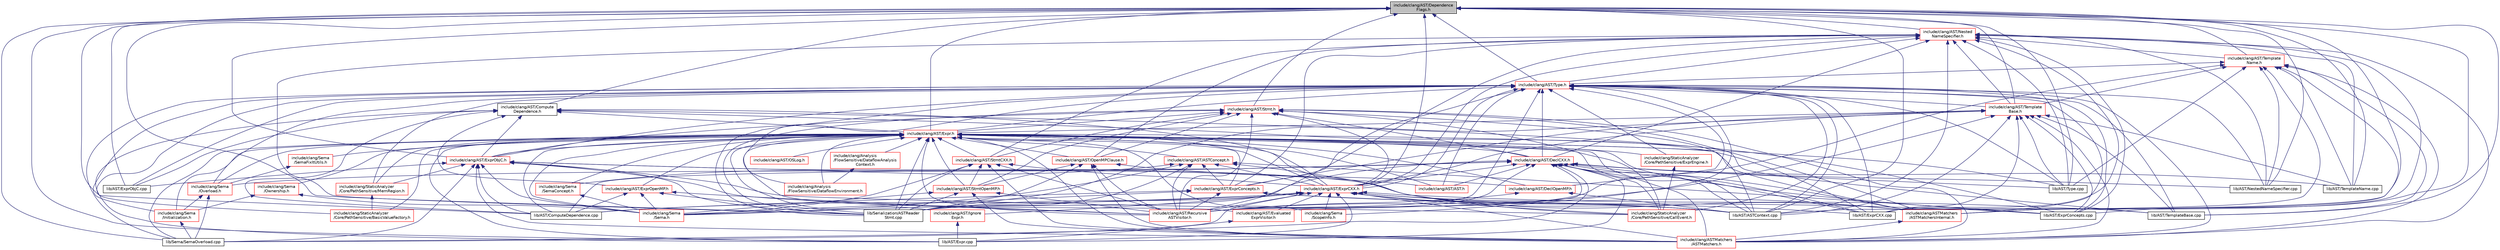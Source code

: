 digraph "include/clang/AST/DependenceFlags.h"
{
 // LATEX_PDF_SIZE
  bgcolor="transparent";
  edge [fontname="Helvetica",fontsize="10",labelfontname="Helvetica",labelfontsize="10"];
  node [fontname="Helvetica",fontsize="10",shape=record];
  Node1 [label="include/clang/AST/Dependence\lFlags.h",height=0.2,width=0.4,color="black", fillcolor="grey75", style="filled", fontcolor="black",tooltip=" "];
  Node1 -> Node2 [dir="back",color="midnightblue",fontsize="10",style="solid",fontname="Helvetica"];
  Node2 [label="include/clang/AST/Compute\lDependence.h",height=0.2,width=0.4,color="black",URL="$ComputeDependence_8h.html",tooltip=" "];
  Node2 -> Node3 [dir="back",color="midnightblue",fontsize="10",style="solid",fontname="Helvetica"];
  Node3 [label="include/clang/AST/Expr.h",height=0.2,width=0.4,color="red",URL="$Expr_8h.html",tooltip=" "];
  Node3 -> Node4 [dir="back",color="midnightblue",fontsize="10",style="solid",fontname="Helvetica"];
  Node4 [label="include/clang/Analysis\l/FlowSensitive/DataflowAnalysis\lContext.h",height=0.2,width=0.4,color="red",URL="$DataflowAnalysisContext_8h.html",tooltip=" "];
  Node4 -> Node5 [dir="back",color="midnightblue",fontsize="10",style="solid",fontname="Helvetica"];
  Node5 [label="include/clang/Analysis\l/FlowSensitive/DataflowEnvironment.h",height=0.2,width=0.4,color="red",URL="$DataflowEnvironment_8h.html",tooltip=" "];
  Node3 -> Node5 [dir="back",color="midnightblue",fontsize="10",style="solid",fontname="Helvetica"];
  Node3 -> Node21 [dir="back",color="midnightblue",fontsize="10",style="solid",fontname="Helvetica"];
  Node21 [label="include/clang/AST/AST.h",height=0.2,width=0.4,color="red",URL="$AST_8h.html",tooltip=" "];
  Node3 -> Node36 [dir="back",color="midnightblue",fontsize="10",style="solid",fontname="Helvetica"];
  Node36 [label="include/clang/AST/ASTConcept.h",height=0.2,width=0.4,color="red",URL="$ASTConcept_8h.html",tooltip="This file provides AST data structures related to concepts."];
  Node36 -> Node203 [dir="back",color="midnightblue",fontsize="10",style="solid",fontname="Helvetica"];
  Node203 [label="include/clang/AST/ExprConcepts.h",height=0.2,width=0.4,color="red",URL="$ExprConcepts_8h.html",tooltip=" "];
  Node203 -> Node94 [dir="back",color="midnightblue",fontsize="10",style="solid",fontname="Helvetica"];
  Node94 [label="include/clang/AST/Recursive\lASTVisitor.h",height=0.2,width=0.4,color="red",URL="$RecursiveASTVisitor_8h.html",tooltip=" "];
  Node203 -> Node250 [dir="back",color="midnightblue",fontsize="10",style="solid",fontname="Helvetica"];
  Node250 [label="include/clang/Sema\l/Sema.h",height=0.2,width=0.4,color="red",URL="$Sema_8h.html",tooltip=" "];
  Node203 -> Node319 [dir="back",color="midnightblue",fontsize="10",style="solid",fontname="Helvetica"];
  Node319 [label="lib/AST/ASTContext.cpp",height=0.2,width=0.4,color="black",URL="$ASTContext_8cpp.html",tooltip=" "];
  Node203 -> Node320 [dir="back",color="midnightblue",fontsize="10",style="solid",fontname="Helvetica"];
  Node320 [label="lib/AST/ComputeDependence.cpp",height=0.2,width=0.4,color="black",URL="$ComputeDependence_8cpp.html",tooltip=" "];
  Node203 -> Node321 [dir="back",color="midnightblue",fontsize="10",style="solid",fontname="Helvetica"];
  Node321 [label="lib/AST/ExprConcepts.cpp",height=0.2,width=0.4,color="black",URL="$ExprConcepts_8cpp.html",tooltip=" "];
  Node36 -> Node324 [dir="back",color="midnightblue",fontsize="10",style="solid",fontname="Helvetica"];
  Node324 [label="include/clang/AST/ExprCXX.h",height=0.2,width=0.4,color="red",URL="$ExprCXX_8h.html",tooltip=" "];
  Node324 -> Node208 [dir="back",color="midnightblue",fontsize="10",style="solid",fontname="Helvetica"];
  Node208 [label="include/clang/AST/Evaluated\lExprVisitor.h",height=0.2,width=0.4,color="red",URL="$EvaluatedExprVisitor_8h.html",tooltip=" "];
  Node208 -> Node209 [dir="back",color="midnightblue",fontsize="10",style="solid",fontname="Helvetica"];
  Node209 [label="lib/AST/Expr.cpp",height=0.2,width=0.4,color="black",URL="$Expr_8cpp.html",tooltip=" "];
  Node324 -> Node556 [dir="back",color="midnightblue",fontsize="10",style="solid",fontname="Helvetica"];
  Node556 [label="include/clang/AST/Ignore\lExpr.h",height=0.2,width=0.4,color="red",URL="$IgnoreExpr_8h.html",tooltip=" "];
  Node556 -> Node209 [dir="back",color="midnightblue",fontsize="10",style="solid",fontname="Helvetica"];
  Node324 -> Node94 [dir="back",color="midnightblue",fontsize="10",style="solid",fontname="Helvetica"];
  Node324 -> Node151 [dir="back",color="midnightblue",fontsize="10",style="solid",fontname="Helvetica"];
  Node151 [label="include/clang/ASTMatchers\l/ASTMatchers.h",height=0.2,width=0.4,color="red",URL="$ASTMatchers_8h.html",tooltip=" "];
  Node324 -> Node195 [dir="back",color="midnightblue",fontsize="10",style="solid",fontname="Helvetica"];
  Node195 [label="include/clang/ASTMatchers\l/ASTMatchersInternal.h",height=0.2,width=0.4,color="red",URL="$ASTMatchersInternal_8h.html",tooltip=" "];
  Node195 -> Node151 [dir="back",color="midnightblue",fontsize="10",style="solid",fontname="Helvetica"];
  Node324 -> Node557 [dir="back",color="midnightblue",fontsize="10",style="solid",fontname="Helvetica"];
  Node557 [label="include/clang/Sema\l/ScopeInfo.h",height=0.2,width=0.4,color="red",URL="$ScopeInfo_8h.html",tooltip=" "];
  Node324 -> Node250 [dir="back",color="midnightblue",fontsize="10",style="solid",fontname="Helvetica"];
  Node324 -> Node365 [dir="back",color="midnightblue",fontsize="10",style="solid",fontname="Helvetica"];
  Node365 [label="include/clang/StaticAnalyzer\l/Core/PathSensitive/CallEvent.h",height=0.2,width=0.4,color="red",URL="$CallEvent_8h.html",tooltip=" "];
  Node324 -> Node319 [dir="back",color="midnightblue",fontsize="10",style="solid",fontname="Helvetica"];
  Node324 -> Node320 [dir="back",color="midnightblue",fontsize="10",style="solid",fontname="Helvetica"];
  Node324 -> Node209 [dir="back",color="midnightblue",fontsize="10",style="solid",fontname="Helvetica"];
  Node324 -> Node562 [dir="back",color="midnightblue",fontsize="10",style="solid",fontname="Helvetica"];
  Node562 [label="lib/AST/ExprCXX.cpp",height=0.2,width=0.4,color="black",URL="$ExprCXX_8cpp.html",tooltip=" "];
  Node324 -> Node567 [dir="back",color="midnightblue",fontsize="10",style="solid",fontname="Helvetica"];
  Node567 [label="lib/AST/TemplateBase.cpp",height=0.2,width=0.4,color="black",URL="$TemplateBase_8cpp.html",tooltip=" "];
  Node324 -> Node84 [dir="back",color="midnightblue",fontsize="10",style="solid",fontname="Helvetica"];
  Node84 [label="lib/Sema/SemaOverload.cpp",height=0.2,width=0.4,color="black",URL="$SemaOverload_8cpp.html",tooltip=" "];
  Node324 -> Node43 [dir="back",color="midnightblue",fontsize="10",style="solid",fontname="Helvetica"];
  Node43 [label="lib/Serialization/ASTReader\lStmt.cpp",height=0.2,width=0.4,color="black",URL="$ASTReaderStmt_8cpp.html",tooltip=" "];
  Node36 -> Node94 [dir="back",color="midnightblue",fontsize="10",style="solid",fontname="Helvetica"];
  Node36 -> Node250 [dir="back",color="midnightblue",fontsize="10",style="solid",fontname="Helvetica"];
  Node36 -> Node631 [dir="back",color="midnightblue",fontsize="10",style="solid",fontname="Helvetica"];
  Node631 [label="include/clang/Sema\l/SemaConcept.h",height=0.2,width=0.4,color="red",URL="$SemaConcept_8h.html",tooltip=" "];
  Node631 -> Node250 [dir="back",color="midnightblue",fontsize="10",style="solid",fontname="Helvetica"];
  Node36 -> Node319 [dir="back",color="midnightblue",fontsize="10",style="solid",fontname="Helvetica"];
  Node36 -> Node321 [dir="back",color="midnightblue",fontsize="10",style="solid",fontname="Helvetica"];
  Node36 -> Node43 [dir="back",color="midnightblue",fontsize="10",style="solid",fontname="Helvetica"];
  Node3 -> Node647 [dir="back",color="midnightblue",fontsize="10",style="solid",fontname="Helvetica"];
  Node647 [label="include/clang/AST/DeclCXX.h",height=0.2,width=0.4,color="red",URL="$DeclCXX_8h.html",tooltip=" "];
  Node647 -> Node21 [dir="back",color="midnightblue",fontsize="10",style="solid",fontname="Helvetica"];
  Node647 -> Node208 [dir="back",color="midnightblue",fontsize="10",style="solid",fontname="Helvetica"];
  Node647 -> Node324 [dir="back",color="midnightblue",fontsize="10",style="solid",fontname="Helvetica"];
  Node647 -> Node94 [dir="back",color="midnightblue",fontsize="10",style="solid",fontname="Helvetica"];
  Node647 -> Node151 [dir="back",color="midnightblue",fontsize="10",style="solid",fontname="Helvetica"];
  Node647 -> Node195 [dir="back",color="midnightblue",fontsize="10",style="solid",fontname="Helvetica"];
  Node647 -> Node629 [dir="back",color="midnightblue",fontsize="10",style="solid",fontname="Helvetica"];
  Node629 [label="include/clang/Sema\l/Overload.h",height=0.2,width=0.4,color="red",URL="$Overload_8h.html",tooltip=" "];
  Node629 -> Node630 [dir="back",color="midnightblue",fontsize="10",style="solid",fontname="Helvetica"];
  Node630 [label="include/clang/Sema\l/Initialization.h",height=0.2,width=0.4,color="red",URL="$Initialization_8h.html",tooltip=" "];
  Node630 -> Node84 [dir="back",color="midnightblue",fontsize="10",style="solid",fontname="Helvetica"];
  Node629 -> Node84 [dir="back",color="midnightblue",fontsize="10",style="solid",fontname="Helvetica"];
  Node647 -> Node365 [dir="back",color="midnightblue",fontsize="10",style="solid",fontname="Helvetica"];
  Node647 -> Node319 [dir="back",color="midnightblue",fontsize="10",style="solid",fontname="Helvetica"];
  Node647 -> Node320 [dir="back",color="midnightblue",fontsize="10",style="solid",fontname="Helvetica"];
  Node647 -> Node209 [dir="back",color="midnightblue",fontsize="10",style="solid",fontname="Helvetica"];
  Node647 -> Node562 [dir="back",color="midnightblue",fontsize="10",style="solid",fontname="Helvetica"];
  Node647 -> Node638 [dir="back",color="midnightblue",fontsize="10",style="solid",fontname="Helvetica"];
  Node638 [label="lib/AST/NestedNameSpecifier.cpp",height=0.2,width=0.4,color="black",URL="$NestedNameSpecifier_8cpp.html",tooltip=" "];
  Node647 -> Node639 [dir="back",color="midnightblue",fontsize="10",style="solid",fontname="Helvetica"];
  Node639 [label="lib/AST/TemplateName.cpp",height=0.2,width=0.4,color="black",URL="$TemplateName_8cpp.html",tooltip=" "];
  Node647 -> Node640 [dir="back",color="midnightblue",fontsize="10",style="solid",fontname="Helvetica"];
  Node640 [label="lib/AST/Type.cpp",height=0.2,width=0.4,color="black",URL="$Type_8cpp.html",tooltip=" "];
  Node647 -> Node84 [dir="back",color="midnightblue",fontsize="10",style="solid",fontname="Helvetica"];
  Node647 -> Node43 [dir="back",color="midnightblue",fontsize="10",style="solid",fontname="Helvetica"];
  Node3 -> Node753 [dir="back",color="midnightblue",fontsize="10",style="solid",fontname="Helvetica"];
  Node753 [label="include/clang/AST/DeclOpenMP.h",height=0.2,width=0.4,color="red",URL="$DeclOpenMP_8h.html",tooltip=" "];
  Node753 -> Node94 [dir="back",color="midnightblue",fontsize="10",style="solid",fontname="Helvetica"];
  Node753 -> Node319 [dir="back",color="midnightblue",fontsize="10",style="solid",fontname="Helvetica"];
  Node3 -> Node208 [dir="back",color="midnightblue",fontsize="10",style="solid",fontname="Helvetica"];
  Node3 -> Node203 [dir="back",color="midnightblue",fontsize="10",style="solid",fontname="Helvetica"];
  Node3 -> Node324 [dir="back",color="midnightblue",fontsize="10",style="solid",fontname="Helvetica"];
  Node3 -> Node756 [dir="back",color="midnightblue",fontsize="10",style="solid",fontname="Helvetica"];
  Node756 [label="include/clang/AST/ExprObjC.h",height=0.2,width=0.4,color="red",URL="$ExprObjC_8h.html",tooltip=" "];
  Node756 -> Node21 [dir="back",color="midnightblue",fontsize="10",style="solid",fontname="Helvetica"];
  Node756 -> Node94 [dir="back",color="midnightblue",fontsize="10",style="solid",fontname="Helvetica"];
  Node756 -> Node151 [dir="back",color="midnightblue",fontsize="10",style="solid",fontname="Helvetica"];
  Node756 -> Node195 [dir="back",color="midnightblue",fontsize="10",style="solid",fontname="Helvetica"];
  Node756 -> Node250 [dir="back",color="midnightblue",fontsize="10",style="solid",fontname="Helvetica"];
  Node756 -> Node365 [dir="back",color="midnightblue",fontsize="10",style="solid",fontname="Helvetica"];
  Node756 -> Node534 [dir="back",color="midnightblue",fontsize="10",style="solid",fontname="Helvetica"];
  Node534 [label="include/clang/StaticAnalyzer\l/Core/PathSensitive/MemRegion.h",height=0.2,width=0.4,color="red",URL="$MemRegion_8h.html",tooltip=" "];
  Node534 -> Node535 [dir="back",color="midnightblue",fontsize="10",style="solid",fontname="Helvetica"];
  Node535 [label="include/clang/StaticAnalyzer\l/Core/PathSensitive/BasicValueFactory.h",height=0.2,width=0.4,color="red",URL="$BasicValueFactory_8h.html",tooltip=" "];
  Node756 -> Node320 [dir="back",color="midnightblue",fontsize="10",style="solid",fontname="Helvetica"];
  Node756 -> Node758 [dir="back",color="midnightblue",fontsize="10",style="solid",fontname="Helvetica"];
  Node758 [label="lib/AST/ExprObjC.cpp",height=0.2,width=0.4,color="black",URL="$ExprObjC_8cpp.html",tooltip=" "];
  Node756 -> Node84 [dir="back",color="midnightblue",fontsize="10",style="solid",fontname="Helvetica"];
  Node756 -> Node43 [dir="back",color="midnightblue",fontsize="10",style="solid",fontname="Helvetica"];
  Node3 -> Node759 [dir="back",color="midnightblue",fontsize="10",style="solid",fontname="Helvetica"];
  Node759 [label="include/clang/AST/ExprOpenMP.h",height=0.2,width=0.4,color="red",URL="$ExprOpenMP_8h.html",tooltip=" "];
  Node759 -> Node94 [dir="back",color="midnightblue",fontsize="10",style="solid",fontname="Helvetica"];
  Node759 -> Node250 [dir="back",color="midnightblue",fontsize="10",style="solid",fontname="Helvetica"];
  Node759 -> Node320 [dir="back",color="midnightblue",fontsize="10",style="solid",fontname="Helvetica"];
  Node759 -> Node43 [dir="back",color="midnightblue",fontsize="10",style="solid",fontname="Helvetica"];
  Node3 -> Node556 [dir="back",color="midnightblue",fontsize="10",style="solid",fontname="Helvetica"];
  Node3 -> Node760 [dir="back",color="midnightblue",fontsize="10",style="solid",fontname="Helvetica"];
  Node760 [label="include/clang/AST/OpenMPClause.h",height=0.2,width=0.4,color="red",URL="$OpenMPClause_8h.html",tooltip=" "];
  Node760 -> Node753 [dir="back",color="midnightblue",fontsize="10",style="solid",fontname="Helvetica"];
  Node760 -> Node94 [dir="back",color="midnightblue",fontsize="10",style="solid",fontname="Helvetica"];
  Node760 -> Node761 [dir="back",color="midnightblue",fontsize="10",style="solid",fontname="Helvetica"];
  Node761 [label="include/clang/AST/StmtOpenMP.h",height=0.2,width=0.4,color="red",URL="$StmtOpenMP_8h.html",tooltip=" "];
  Node761 -> Node94 [dir="back",color="midnightblue",fontsize="10",style="solid",fontname="Helvetica"];
  Node761 -> Node151 [dir="back",color="midnightblue",fontsize="10",style="solid",fontname="Helvetica"];
  Node761 -> Node250 [dir="back",color="midnightblue",fontsize="10",style="solid",fontname="Helvetica"];
  Node761 -> Node43 [dir="back",color="midnightblue",fontsize="10",style="solid",fontname="Helvetica"];
  Node760 -> Node151 [dir="back",color="midnightblue",fontsize="10",style="solid",fontname="Helvetica"];
  Node760 -> Node43 [dir="back",color="midnightblue",fontsize="10",style="solid",fontname="Helvetica"];
  Node3 -> Node763 [dir="back",color="midnightblue",fontsize="10",style="solid",fontname="Helvetica"];
  Node763 [label="include/clang/AST/OSLog.h",height=0.2,width=0.4,color="red",URL="$OSLog_8h.html",tooltip=" "];
  Node3 -> Node94 [dir="back",color="midnightblue",fontsize="10",style="solid",fontname="Helvetica"];
  Node3 -> Node765 [dir="back",color="midnightblue",fontsize="10",style="solid",fontname="Helvetica"];
  Node765 [label="include/clang/AST/StmtCXX.h",height=0.2,width=0.4,color="red",URL="$StmtCXX_8h.html",tooltip=" "];
  Node765 -> Node324 [dir="back",color="midnightblue",fontsize="10",style="solid",fontname="Helvetica"];
  Node765 -> Node94 [dir="back",color="midnightblue",fontsize="10",style="solid",fontname="Helvetica"];
  Node765 -> Node761 [dir="back",color="midnightblue",fontsize="10",style="solid",fontname="Helvetica"];
  Node765 -> Node151 [dir="back",color="midnightblue",fontsize="10",style="solid",fontname="Helvetica"];
  Node765 -> Node250 [dir="back",color="midnightblue",fontsize="10",style="solid",fontname="Helvetica"];
  Node765 -> Node43 [dir="back",color="midnightblue",fontsize="10",style="solid",fontname="Helvetica"];
  Node3 -> Node761 [dir="back",color="midnightblue",fontsize="10",style="solid",fontname="Helvetica"];
  Node3 -> Node151 [dir="back",color="midnightblue",fontsize="10",style="solid",fontname="Helvetica"];
  Node3 -> Node195 [dir="back",color="midnightblue",fontsize="10",style="solid",fontname="Helvetica"];
  Node3 -> Node630 [dir="back",color="midnightblue",fontsize="10",style="solid",fontname="Helvetica"];
  Node3 -> Node629 [dir="back",color="midnightblue",fontsize="10",style="solid",fontname="Helvetica"];
  Node3 -> Node768 [dir="back",color="midnightblue",fontsize="10",style="solid",fontname="Helvetica"];
  Node768 [label="include/clang/Sema\l/Ownership.h",height=0.2,width=0.4,color="red",URL="$Ownership_8h.html",tooltip=" "];
  Node768 -> Node630 [dir="back",color="midnightblue",fontsize="10",style="solid",fontname="Helvetica"];
  Node768 -> Node250 [dir="back",color="midnightblue",fontsize="10",style="solid",fontname="Helvetica"];
  Node3 -> Node557 [dir="back",color="midnightblue",fontsize="10",style="solid",fontname="Helvetica"];
  Node3 -> Node250 [dir="back",color="midnightblue",fontsize="10",style="solid",fontname="Helvetica"];
  Node3 -> Node631 [dir="back",color="midnightblue",fontsize="10",style="solid",fontname="Helvetica"];
  Node3 -> Node771 [dir="back",color="midnightblue",fontsize="10",style="solid",fontname="Helvetica"];
  Node771 [label="include/clang/Sema\l/SemaFixItUtils.h",height=0.2,width=0.4,color="red",URL="$SemaFixItUtils_8h.html",tooltip=" "];
  Node771 -> Node629 [dir="back",color="midnightblue",fontsize="10",style="solid",fontname="Helvetica"];
  Node3 -> Node535 [dir="back",color="midnightblue",fontsize="10",style="solid",fontname="Helvetica"];
  Node3 -> Node365 [dir="back",color="midnightblue",fontsize="10",style="solid",fontname="Helvetica"];
  Node3 -> Node364 [dir="back",color="midnightblue",fontsize="10",style="solid",fontname="Helvetica"];
  Node364 [label="include/clang/StaticAnalyzer\l/Core/PathSensitive/ExprEngine.h",height=0.2,width=0.4,color="red",URL="$ExprEngine_8h.html",tooltip=" "];
  Node364 -> Node365 [dir="back",color="midnightblue",fontsize="10",style="solid",fontname="Helvetica"];
  Node3 -> Node534 [dir="back",color="midnightblue",fontsize="10",style="solid",fontname="Helvetica"];
  Node3 -> Node319 [dir="back",color="midnightblue",fontsize="10",style="solid",fontname="Helvetica"];
  Node3 -> Node320 [dir="back",color="midnightblue",fontsize="10",style="solid",fontname="Helvetica"];
  Node3 -> Node209 [dir="back",color="midnightblue",fontsize="10",style="solid",fontname="Helvetica"];
  Node3 -> Node321 [dir="back",color="midnightblue",fontsize="10",style="solid",fontname="Helvetica"];
  Node3 -> Node562 [dir="back",color="midnightblue",fontsize="10",style="solid",fontname="Helvetica"];
  Node3 -> Node567 [dir="back",color="midnightblue",fontsize="10",style="solid",fontname="Helvetica"];
  Node3 -> Node640 [dir="back",color="midnightblue",fontsize="10",style="solid",fontname="Helvetica"];
  Node3 -> Node84 [dir="back",color="midnightblue",fontsize="10",style="solid",fontname="Helvetica"];
  Node3 -> Node43 [dir="back",color="midnightblue",fontsize="10",style="solid",fontname="Helvetica"];
  Node2 -> Node324 [dir="back",color="midnightblue",fontsize="10",style="solid",fontname="Helvetica"];
  Node2 -> Node756 [dir="back",color="midnightblue",fontsize="10",style="solid",fontname="Helvetica"];
  Node2 -> Node759 [dir="back",color="midnightblue",fontsize="10",style="solid",fontname="Helvetica"];
  Node2 -> Node320 [dir="back",color="midnightblue",fontsize="10",style="solid",fontname="Helvetica"];
  Node2 -> Node209 [dir="back",color="midnightblue",fontsize="10",style="solid",fontname="Helvetica"];
  Node2 -> Node321 [dir="back",color="midnightblue",fontsize="10",style="solid",fontname="Helvetica"];
  Node2 -> Node562 [dir="back",color="midnightblue",fontsize="10",style="solid",fontname="Helvetica"];
  Node2 -> Node758 [dir="back",color="midnightblue",fontsize="10",style="solid",fontname="Helvetica"];
  Node1 -> Node3 [dir="back",color="midnightblue",fontsize="10",style="solid",fontname="Helvetica"];
  Node1 -> Node324 [dir="back",color="midnightblue",fontsize="10",style="solid",fontname="Helvetica"];
  Node1 -> Node756 [dir="back",color="midnightblue",fontsize="10",style="solid",fontname="Helvetica"];
  Node1 -> Node787 [dir="back",color="midnightblue",fontsize="10",style="solid",fontname="Helvetica"];
  Node787 [label="include/clang/AST/Nested\lNameSpecifier.h",height=0.2,width=0.4,color="red",URL="$NestedNameSpecifier_8h.html",tooltip=" "];
  Node787 -> Node647 [dir="back",color="midnightblue",fontsize="10",style="solid",fontname="Helvetica"];
  Node787 -> Node203 [dir="back",color="midnightblue",fontsize="10",style="solid",fontname="Helvetica"];
  Node787 -> Node324 [dir="back",color="midnightblue",fontsize="10",style="solid",fontname="Helvetica"];
  Node787 -> Node760 [dir="back",color="midnightblue",fontsize="10",style="solid",fontname="Helvetica"];
  Node787 -> Node94 [dir="back",color="midnightblue",fontsize="10",style="solid",fontname="Helvetica"];
  Node787 -> Node765 [dir="back",color="midnightblue",fontsize="10",style="solid",fontname="Helvetica"];
  Node787 -> Node862 [dir="back",color="midnightblue",fontsize="10",style="solid",fontname="Helvetica"];
  Node862 [label="include/clang/AST/Template\lBase.h",height=0.2,width=0.4,color="red",URL="$TemplateBase_8h.html",tooltip=" "];
  Node862 -> Node3 [dir="back",color="midnightblue",fontsize="10",style="solid",fontname="Helvetica"];
  Node862 -> Node203 [dir="back",color="midnightblue",fontsize="10",style="solid",fontname="Helvetica"];
  Node862 -> Node324 [dir="back",color="midnightblue",fontsize="10",style="solid",fontname="Helvetica"];
  Node862 -> Node94 [dir="back",color="midnightblue",fontsize="10",style="solid",fontname="Helvetica"];
  Node862 -> Node151 [dir="back",color="midnightblue",fontsize="10",style="solid",fontname="Helvetica"];
  Node862 -> Node319 [dir="back",color="midnightblue",fontsize="10",style="solid",fontname="Helvetica"];
  Node862 -> Node321 [dir="back",color="midnightblue",fontsize="10",style="solid",fontname="Helvetica"];
  Node862 -> Node562 [dir="back",color="midnightblue",fontsize="10",style="solid",fontname="Helvetica"];
  Node862 -> Node567 [dir="back",color="midnightblue",fontsize="10",style="solid",fontname="Helvetica"];
  Node862 -> Node639 [dir="back",color="midnightblue",fontsize="10",style="solid",fontname="Helvetica"];
  Node862 -> Node640 [dir="back",color="midnightblue",fontsize="10",style="solid",fontname="Helvetica"];
  Node862 -> Node43 [dir="back",color="midnightblue",fontsize="10",style="solid",fontname="Helvetica"];
  Node787 -> Node867 [dir="back",color="midnightblue",fontsize="10",style="solid",fontname="Helvetica"];
  Node867 [label="include/clang/AST/Template\lName.h",height=0.2,width=0.4,color="red",URL="$TemplateName_8h.html",tooltip=" "];
  Node867 -> Node94 [dir="back",color="midnightblue",fontsize="10",style="solid",fontname="Helvetica"];
  Node867 -> Node862 [dir="back",color="midnightblue",fontsize="10",style="solid",fontname="Helvetica"];
  Node867 -> Node868 [dir="back",color="midnightblue",fontsize="10",style="solid",fontname="Helvetica"];
  Node868 [label="include/clang/AST/Type.h",height=0.2,width=0.4,color="red",URL="$Type_8h.html",tooltip=" "];
  Node868 -> Node5 [dir="back",color="midnightblue",fontsize="10",style="solid",fontname="Helvetica"];
  Node868 -> Node21 [dir="back",color="midnightblue",fontsize="10",style="solid",fontname="Helvetica"];
  Node868 -> Node647 [dir="back",color="midnightblue",fontsize="10",style="solid",fontname="Helvetica"];
  Node868 -> Node753 [dir="back",color="midnightblue",fontsize="10",style="solid",fontname="Helvetica"];
  Node868 -> Node3 [dir="back",color="midnightblue",fontsize="10",style="solid",fontname="Helvetica"];
  Node868 -> Node203 [dir="back",color="midnightblue",fontsize="10",style="solid",fontname="Helvetica"];
  Node868 -> Node324 [dir="back",color="midnightblue",fontsize="10",style="solid",fontname="Helvetica"];
  Node868 -> Node756 [dir="back",color="midnightblue",fontsize="10",style="solid",fontname="Helvetica"];
  Node868 -> Node94 [dir="back",color="midnightblue",fontsize="10",style="solid",fontname="Helvetica"];
  Node868 -> Node862 [dir="back",color="midnightblue",fontsize="10",style="solid",fontname="Helvetica"];
  Node868 -> Node151 [dir="back",color="midnightblue",fontsize="10",style="solid",fontname="Helvetica"];
  Node868 -> Node195 [dir="back",color="midnightblue",fontsize="10",style="solid",fontname="Helvetica"];
  Node868 -> Node630 [dir="back",color="midnightblue",fontsize="10",style="solid",fontname="Helvetica"];
  Node868 -> Node629 [dir="back",color="midnightblue",fontsize="10",style="solid",fontname="Helvetica"];
  Node868 -> Node557 [dir="back",color="midnightblue",fontsize="10",style="solid",fontname="Helvetica"];
  Node868 -> Node535 [dir="back",color="midnightblue",fontsize="10",style="solid",fontname="Helvetica"];
  Node868 -> Node365 [dir="back",color="midnightblue",fontsize="10",style="solid",fontname="Helvetica"];
  Node868 -> Node364 [dir="back",color="midnightblue",fontsize="10",style="solid",fontname="Helvetica"];
  Node868 -> Node534 [dir="back",color="midnightblue",fontsize="10",style="solid",fontname="Helvetica"];
  Node868 -> Node319 [dir="back",color="midnightblue",fontsize="10",style="solid",fontname="Helvetica"];
  Node868 -> Node321 [dir="back",color="midnightblue",fontsize="10",style="solid",fontname="Helvetica"];
  Node868 -> Node562 [dir="back",color="midnightblue",fontsize="10",style="solid",fontname="Helvetica"];
  Node868 -> Node758 [dir="back",color="midnightblue",fontsize="10",style="solid",fontname="Helvetica"];
  Node868 -> Node638 [dir="back",color="midnightblue",fontsize="10",style="solid",fontname="Helvetica"];
  Node868 -> Node567 [dir="back",color="midnightblue",fontsize="10",style="solid",fontname="Helvetica"];
  Node868 -> Node640 [dir="back",color="midnightblue",fontsize="10",style="solid",fontname="Helvetica"];
  Node868 -> Node84 [dir="back",color="midnightblue",fontsize="10",style="solid",fontname="Helvetica"];
  Node868 -> Node43 [dir="back",color="midnightblue",fontsize="10",style="solid",fontname="Helvetica"];
  Node867 -> Node151 [dir="back",color="midnightblue",fontsize="10",style="solid",fontname="Helvetica"];
  Node867 -> Node195 [dir="back",color="midnightblue",fontsize="10",style="solid",fontname="Helvetica"];
  Node867 -> Node319 [dir="back",color="midnightblue",fontsize="10",style="solid",fontname="Helvetica"];
  Node867 -> Node638 [dir="back",color="midnightblue",fontsize="10",style="solid",fontname="Helvetica"];
  Node867 -> Node567 [dir="back",color="midnightblue",fontsize="10",style="solid",fontname="Helvetica"];
  Node867 -> Node639 [dir="back",color="midnightblue",fontsize="10",style="solid",fontname="Helvetica"];
  Node867 -> Node640 [dir="back",color="midnightblue",fontsize="10",style="solid",fontname="Helvetica"];
  Node787 -> Node868 [dir="back",color="midnightblue",fontsize="10",style="solid",fontname="Helvetica"];
  Node787 -> Node151 [dir="back",color="midnightblue",fontsize="10",style="solid",fontname="Helvetica"];
  Node787 -> Node195 [dir="back",color="midnightblue",fontsize="10",style="solid",fontname="Helvetica"];
  Node787 -> Node319 [dir="back",color="midnightblue",fontsize="10",style="solid",fontname="Helvetica"];
  Node787 -> Node321 [dir="back",color="midnightblue",fontsize="10",style="solid",fontname="Helvetica"];
  Node787 -> Node562 [dir="back",color="midnightblue",fontsize="10",style="solid",fontname="Helvetica"];
  Node787 -> Node638 [dir="back",color="midnightblue",fontsize="10",style="solid",fontname="Helvetica"];
  Node787 -> Node639 [dir="back",color="midnightblue",fontsize="10",style="solid",fontname="Helvetica"];
  Node787 -> Node640 [dir="back",color="midnightblue",fontsize="10",style="solid",fontname="Helvetica"];
  Node787 -> Node43 [dir="back",color="midnightblue",fontsize="10",style="solid",fontname="Helvetica"];
  Node1 -> Node904 [dir="back",color="midnightblue",fontsize="10",style="solid",fontname="Helvetica"];
  Node904 [label="include/clang/AST/Stmt.h",height=0.2,width=0.4,color="red",URL="$Stmt_8h.html",tooltip=" "];
  Node904 -> Node647 [dir="back",color="midnightblue",fontsize="10",style="solid",fontname="Helvetica"];
  Node904 -> Node3 [dir="back",color="midnightblue",fontsize="10",style="solid",fontname="Helvetica"];
  Node904 -> Node324 [dir="back",color="midnightblue",fontsize="10",style="solid",fontname="Helvetica"];
  Node904 -> Node756 [dir="back",color="midnightblue",fontsize="10",style="solid",fontname="Helvetica"];
  Node904 -> Node760 [dir="back",color="midnightblue",fontsize="10",style="solid",fontname="Helvetica"];
  Node904 -> Node94 [dir="back",color="midnightblue",fontsize="10",style="solid",fontname="Helvetica"];
  Node904 -> Node765 [dir="back",color="midnightblue",fontsize="10",style="solid",fontname="Helvetica"];
  Node904 -> Node761 [dir="back",color="midnightblue",fontsize="10",style="solid",fontname="Helvetica"];
  Node904 -> Node151 [dir="back",color="midnightblue",fontsize="10",style="solid",fontname="Helvetica"];
  Node904 -> Node195 [dir="back",color="midnightblue",fontsize="10",style="solid",fontname="Helvetica"];
  Node904 -> Node365 [dir="back",color="midnightblue",fontsize="10",style="solid",fontname="Helvetica"];
  Node904 -> Node319 [dir="back",color="midnightblue",fontsize="10",style="solid",fontname="Helvetica"];
  Node904 -> Node43 [dir="back",color="midnightblue",fontsize="10",style="solid",fontname="Helvetica"];
  Node1 -> Node862 [dir="back",color="midnightblue",fontsize="10",style="solid",fontname="Helvetica"];
  Node1 -> Node867 [dir="back",color="midnightblue",fontsize="10",style="solid",fontname="Helvetica"];
  Node1 -> Node868 [dir="back",color="midnightblue",fontsize="10",style="solid",fontname="Helvetica"];
  Node1 -> Node319 [dir="back",color="midnightblue",fontsize="10",style="solid",fontname="Helvetica"];
  Node1 -> Node320 [dir="back",color="midnightblue",fontsize="10",style="solid",fontname="Helvetica"];
  Node1 -> Node209 [dir="back",color="midnightblue",fontsize="10",style="solid",fontname="Helvetica"];
  Node1 -> Node321 [dir="back",color="midnightblue",fontsize="10",style="solid",fontname="Helvetica"];
  Node1 -> Node562 [dir="back",color="midnightblue",fontsize="10",style="solid",fontname="Helvetica"];
  Node1 -> Node758 [dir="back",color="midnightblue",fontsize="10",style="solid",fontname="Helvetica"];
  Node1 -> Node638 [dir="back",color="midnightblue",fontsize="10",style="solid",fontname="Helvetica"];
  Node1 -> Node567 [dir="back",color="midnightblue",fontsize="10",style="solid",fontname="Helvetica"];
  Node1 -> Node639 [dir="back",color="midnightblue",fontsize="10",style="solid",fontname="Helvetica"];
  Node1 -> Node640 [dir="back",color="midnightblue",fontsize="10",style="solid",fontname="Helvetica"];
  Node1 -> Node84 [dir="back",color="midnightblue",fontsize="10",style="solid",fontname="Helvetica"];
  Node1 -> Node43 [dir="back",color="midnightblue",fontsize="10",style="solid",fontname="Helvetica"];
}
